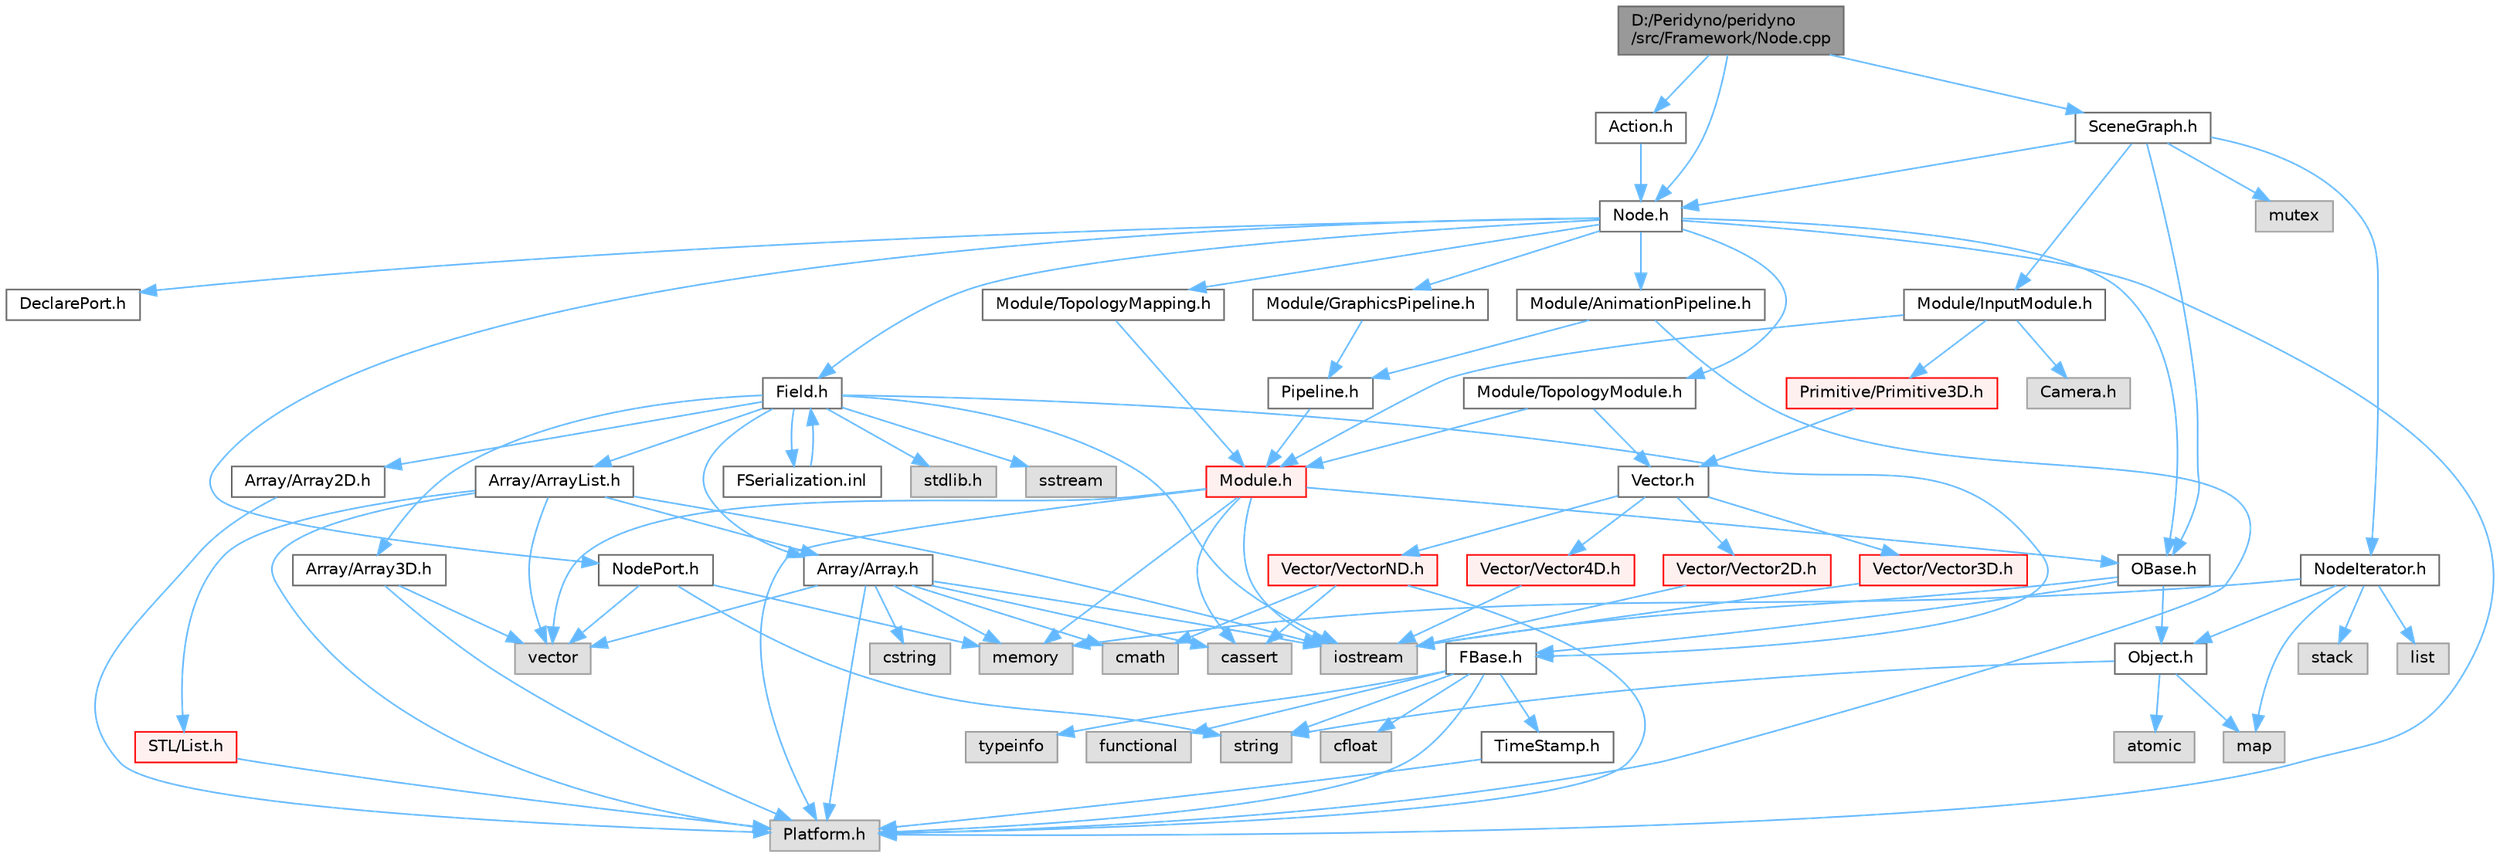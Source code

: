 digraph "D:/Peridyno/peridyno/src/Framework/Node.cpp"
{
 // LATEX_PDF_SIZE
  bgcolor="transparent";
  edge [fontname=Helvetica,fontsize=10,labelfontname=Helvetica,labelfontsize=10];
  node [fontname=Helvetica,fontsize=10,shape=box,height=0.2,width=0.4];
  Node1 [id="Node000001",label="D:/Peridyno/peridyno\l/src/Framework/Node.cpp",height=0.2,width=0.4,color="gray40", fillcolor="grey60", style="filled", fontcolor="black",tooltip=" "];
  Node1 -> Node2 [id="edge1_Node000001_Node000002",color="steelblue1",style="solid",tooltip=" "];
  Node2 [id="Node000002",label="Node.h",height=0.2,width=0.4,color="grey40", fillcolor="white", style="filled",URL="$_node_8h.html",tooltip=" "];
  Node2 -> Node3 [id="edge2_Node000002_Node000003",color="steelblue1",style="solid",tooltip=" "];
  Node3 [id="Node000003",label="OBase.h",height=0.2,width=0.4,color="grey40", fillcolor="white", style="filled",URL="$_o_base_8h.html",tooltip=" "];
  Node3 -> Node4 [id="edge3_Node000003_Node000004",color="steelblue1",style="solid",tooltip=" "];
  Node4 [id="Node000004",label="iostream",height=0.2,width=0.4,color="grey60", fillcolor="#E0E0E0", style="filled",tooltip=" "];
  Node3 -> Node5 [id="edge4_Node000003_Node000005",color="steelblue1",style="solid",tooltip=" "];
  Node5 [id="Node000005",label="FBase.h",height=0.2,width=0.4,color="grey40", fillcolor="white", style="filled",URL="$_f_base_8h.html",tooltip=" "];
  Node5 -> Node6 [id="edge5_Node000005_Node000006",color="steelblue1",style="solid",tooltip=" "];
  Node6 [id="Node000006",label="Platform.h",height=0.2,width=0.4,color="grey60", fillcolor="#E0E0E0", style="filled",tooltip=" "];
  Node5 -> Node7 [id="edge6_Node000005_Node000007",color="steelblue1",style="solid",tooltip=" "];
  Node7 [id="Node000007",label="TimeStamp.h",height=0.2,width=0.4,color="grey40", fillcolor="white", style="filled",URL="$_time_stamp_8h.html",tooltip=" "];
  Node7 -> Node6 [id="edge7_Node000007_Node000006",color="steelblue1",style="solid",tooltip=" "];
  Node5 -> Node8 [id="edge8_Node000005_Node000008",color="steelblue1",style="solid",tooltip=" "];
  Node8 [id="Node000008",label="typeinfo",height=0.2,width=0.4,color="grey60", fillcolor="#E0E0E0", style="filled",tooltip=" "];
  Node5 -> Node9 [id="edge9_Node000005_Node000009",color="steelblue1",style="solid",tooltip=" "];
  Node9 [id="Node000009",label="string",height=0.2,width=0.4,color="grey60", fillcolor="#E0E0E0", style="filled",tooltip=" "];
  Node5 -> Node10 [id="edge10_Node000005_Node000010",color="steelblue1",style="solid",tooltip=" "];
  Node10 [id="Node000010",label="functional",height=0.2,width=0.4,color="grey60", fillcolor="#E0E0E0", style="filled",tooltip=" "];
  Node5 -> Node11 [id="edge11_Node000005_Node000011",color="steelblue1",style="solid",tooltip=" "];
  Node11 [id="Node000011",label="cfloat",height=0.2,width=0.4,color="grey60", fillcolor="#E0E0E0", style="filled",tooltip=" "];
  Node3 -> Node12 [id="edge12_Node000003_Node000012",color="steelblue1",style="solid",tooltip=" "];
  Node12 [id="Node000012",label="Object.h",height=0.2,width=0.4,color="grey40", fillcolor="white", style="filled",URL="$_object_8h.html",tooltip=" "];
  Node12 -> Node9 [id="edge13_Node000012_Node000009",color="steelblue1",style="solid",tooltip=" "];
  Node12 -> Node13 [id="edge14_Node000012_Node000013",color="steelblue1",style="solid",tooltip=" "];
  Node13 [id="Node000013",label="atomic",height=0.2,width=0.4,color="grey60", fillcolor="#E0E0E0", style="filled",tooltip=" "];
  Node12 -> Node14 [id="edge15_Node000012_Node000014",color="steelblue1",style="solid",tooltip=" "];
  Node14 [id="Node000014",label="map",height=0.2,width=0.4,color="grey60", fillcolor="#E0E0E0", style="filled",tooltip=" "];
  Node2 -> Node15 [id="edge16_Node000002_Node000015",color="steelblue1",style="solid",tooltip=" "];
  Node15 [id="Node000015",label="Field.h",height=0.2,width=0.4,color="grey40", fillcolor="white", style="filled",URL="$_field_8h.html",tooltip=" "];
  Node15 -> Node4 [id="edge17_Node000015_Node000004",color="steelblue1",style="solid",tooltip=" "];
  Node15 -> Node16 [id="edge18_Node000015_Node000016",color="steelblue1",style="solid",tooltip=" "];
  Node16 [id="Node000016",label="stdlib.h",height=0.2,width=0.4,color="grey60", fillcolor="#E0E0E0", style="filled",tooltip=" "];
  Node15 -> Node17 [id="edge19_Node000015_Node000017",color="steelblue1",style="solid",tooltip=" "];
  Node17 [id="Node000017",label="sstream",height=0.2,width=0.4,color="grey60", fillcolor="#E0E0E0", style="filled",tooltip=" "];
  Node15 -> Node5 [id="edge20_Node000015_Node000005",color="steelblue1",style="solid",tooltip=" "];
  Node15 -> Node18 [id="edge21_Node000015_Node000018",color="steelblue1",style="solid",tooltip=" "];
  Node18 [id="Node000018",label="Array/Array.h",height=0.2,width=0.4,color="grey40", fillcolor="white", style="filled",URL="$_array_8h.html",tooltip=" "];
  Node18 -> Node6 [id="edge22_Node000018_Node000006",color="steelblue1",style="solid",tooltip=" "];
  Node18 -> Node19 [id="edge23_Node000018_Node000019",color="steelblue1",style="solid",tooltip=" "];
  Node19 [id="Node000019",label="cassert",height=0.2,width=0.4,color="grey60", fillcolor="#E0E0E0", style="filled",tooltip=" "];
  Node18 -> Node20 [id="edge24_Node000018_Node000020",color="steelblue1",style="solid",tooltip=" "];
  Node20 [id="Node000020",label="vector",height=0.2,width=0.4,color="grey60", fillcolor="#E0E0E0", style="filled",tooltip=" "];
  Node18 -> Node4 [id="edge25_Node000018_Node000004",color="steelblue1",style="solid",tooltip=" "];
  Node18 -> Node21 [id="edge26_Node000018_Node000021",color="steelblue1",style="solid",tooltip=" "];
  Node21 [id="Node000021",label="cstring",height=0.2,width=0.4,color="grey60", fillcolor="#E0E0E0", style="filled",tooltip=" "];
  Node18 -> Node22 [id="edge27_Node000018_Node000022",color="steelblue1",style="solid",tooltip=" "];
  Node22 [id="Node000022",label="memory",height=0.2,width=0.4,color="grey60", fillcolor="#E0E0E0", style="filled",tooltip=" "];
  Node18 -> Node23 [id="edge28_Node000018_Node000023",color="steelblue1",style="solid",tooltip=" "];
  Node23 [id="Node000023",label="cmath",height=0.2,width=0.4,color="grey60", fillcolor="#E0E0E0", style="filled",tooltip=" "];
  Node15 -> Node24 [id="edge29_Node000015_Node000024",color="steelblue1",style="solid",tooltip=" "];
  Node24 [id="Node000024",label="Array/Array2D.h",height=0.2,width=0.4,color="grey40", fillcolor="white", style="filled",URL="$_array2_d_8h.html",tooltip=" "];
  Node24 -> Node6 [id="edge30_Node000024_Node000006",color="steelblue1",style="solid",tooltip=" "];
  Node15 -> Node25 [id="edge31_Node000015_Node000025",color="steelblue1",style="solid",tooltip=" "];
  Node25 [id="Node000025",label="Array/Array3D.h",height=0.2,width=0.4,color="grey40", fillcolor="white", style="filled",URL="$_array3_d_8h.html",tooltip=" "];
  Node25 -> Node6 [id="edge32_Node000025_Node000006",color="steelblue1",style="solid",tooltip=" "];
  Node25 -> Node20 [id="edge33_Node000025_Node000020",color="steelblue1",style="solid",tooltip=" "];
  Node15 -> Node26 [id="edge34_Node000015_Node000026",color="steelblue1",style="solid",tooltip=" "];
  Node26 [id="Node000026",label="Array/ArrayList.h",height=0.2,width=0.4,color="grey40", fillcolor="white", style="filled",URL="$_array_list_8h.html",tooltip=" "];
  Node26 -> Node20 [id="edge35_Node000026_Node000020",color="steelblue1",style="solid",tooltip=" "];
  Node26 -> Node4 [id="edge36_Node000026_Node000004",color="steelblue1",style="solid",tooltip=" "];
  Node26 -> Node6 [id="edge37_Node000026_Node000006",color="steelblue1",style="solid",tooltip=" "];
  Node26 -> Node27 [id="edge38_Node000026_Node000027",color="steelblue1",style="solid",tooltip=" "];
  Node27 [id="Node000027",label="STL/List.h",height=0.2,width=0.4,color="red", fillcolor="#FFF0F0", style="filled",URL="$_list_8h.html",tooltip=" "];
  Node27 -> Node6 [id="edge39_Node000027_Node000006",color="steelblue1",style="solid",tooltip=" "];
  Node26 -> Node18 [id="edge40_Node000026_Node000018",color="steelblue1",style="solid",tooltip=" "];
  Node15 -> Node67 [id="edge41_Node000015_Node000067",color="steelblue1",style="solid",tooltip=" "];
  Node67 [id="Node000067",label="FSerialization.inl",height=0.2,width=0.4,color="grey40", fillcolor="white", style="filled",URL="$_f_serialization_8inl.html",tooltip=" "];
  Node67 -> Node15 [id="edge42_Node000067_Node000015",color="steelblue1",style="solid",tooltip=" "];
  Node2 -> Node6 [id="edge43_Node000002_Node000006",color="steelblue1",style="solid",tooltip=" "];
  Node2 -> Node68 [id="edge44_Node000002_Node000068",color="steelblue1",style="solid",tooltip=" "];
  Node68 [id="Node000068",label="DeclarePort.h",height=0.2,width=0.4,color="grey40", fillcolor="white", style="filled",URL="$_declare_port_8h.html",tooltip=" "];
  Node2 -> Node69 [id="edge45_Node000002_Node000069",color="steelblue1",style="solid",tooltip=" "];
  Node69 [id="Node000069",label="NodePort.h",height=0.2,width=0.4,color="grey40", fillcolor="white", style="filled",URL="$_node_port_8h.html",tooltip=" "];
  Node69 -> Node9 [id="edge46_Node000069_Node000009",color="steelblue1",style="solid",tooltip=" "];
  Node69 -> Node20 [id="edge47_Node000069_Node000020",color="steelblue1",style="solid",tooltip=" "];
  Node69 -> Node22 [id="edge48_Node000069_Node000022",color="steelblue1",style="solid",tooltip=" "];
  Node2 -> Node70 [id="edge49_Node000002_Node000070",color="steelblue1",style="solid",tooltip=" "];
  Node70 [id="Node000070",label="Module/TopologyModule.h",height=0.2,width=0.4,color="grey40", fillcolor="white", style="filled",URL="$_topology_module_8h.html",tooltip=" "];
  Node70 -> Node31 [id="edge50_Node000070_Node000031",color="steelblue1",style="solid",tooltip=" "];
  Node31 [id="Node000031",label="Vector.h",height=0.2,width=0.4,color="grey40", fillcolor="white", style="filled",URL="$_vector_8h.html",tooltip=" "];
  Node31 -> Node32 [id="edge51_Node000031_Node000032",color="steelblue1",style="solid",tooltip=" "];
  Node32 [id="Node000032",label="Vector/Vector2D.h",height=0.2,width=0.4,color="red", fillcolor="#FFF0F0", style="filled",URL="$_vector2_d_8h.html",tooltip=" "];
  Node32 -> Node4 [id="edge52_Node000032_Node000004",color="steelblue1",style="solid",tooltip=" "];
  Node31 -> Node38 [id="edge53_Node000031_Node000038",color="steelblue1",style="solid",tooltip=" "];
  Node38 [id="Node000038",label="Vector/Vector3D.h",height=0.2,width=0.4,color="red", fillcolor="#FFF0F0", style="filled",URL="$_vector3_d_8h.html",tooltip=" "];
  Node38 -> Node4 [id="edge54_Node000038_Node000004",color="steelblue1",style="solid",tooltip=" "];
  Node31 -> Node41 [id="edge55_Node000031_Node000041",color="steelblue1",style="solid",tooltip=" "];
  Node41 [id="Node000041",label="Vector/Vector4D.h",height=0.2,width=0.4,color="red", fillcolor="#FFF0F0", style="filled",URL="$_vector4_d_8h.html",tooltip=" "];
  Node41 -> Node4 [id="edge56_Node000041_Node000004",color="steelblue1",style="solid",tooltip=" "];
  Node31 -> Node44 [id="edge57_Node000031_Node000044",color="steelblue1",style="solid",tooltip=" "];
  Node44 [id="Node000044",label="Vector/VectorND.h",height=0.2,width=0.4,color="red", fillcolor="#FFF0F0", style="filled",URL="$_vector_n_d_8h.html",tooltip=" "];
  Node44 -> Node23 [id="edge58_Node000044_Node000023",color="steelblue1",style="solid",tooltip=" "];
  Node44 -> Node19 [id="edge59_Node000044_Node000019",color="steelblue1",style="solid",tooltip=" "];
  Node44 -> Node6 [id="edge60_Node000044_Node000006",color="steelblue1",style="solid",tooltip=" "];
  Node70 -> Node71 [id="edge61_Node000070_Node000071",color="steelblue1",style="solid",tooltip=" "];
  Node71 [id="Node000071",label="Module.h",height=0.2,width=0.4,color="red", fillcolor="#FFF0F0", style="filled",URL="$_module_8h.html",tooltip=" "];
  Node71 -> Node6 [id="edge62_Node000071_Node000006",color="steelblue1",style="solid",tooltip=" "];
  Node71 -> Node22 [id="edge63_Node000071_Node000022",color="steelblue1",style="solid",tooltip=" "];
  Node71 -> Node20 [id="edge64_Node000071_Node000020",color="steelblue1",style="solid",tooltip=" "];
  Node71 -> Node19 [id="edge65_Node000071_Node000019",color="steelblue1",style="solid",tooltip=" "];
  Node71 -> Node4 [id="edge66_Node000071_Node000004",color="steelblue1",style="solid",tooltip=" "];
  Node71 -> Node3 [id="edge67_Node000071_Node000003",color="steelblue1",style="solid",tooltip=" "];
  Node2 -> Node91 [id="edge68_Node000002_Node000091",color="steelblue1",style="solid",tooltip=" "];
  Node91 [id="Node000091",label="Module/TopologyMapping.h",height=0.2,width=0.4,color="grey40", fillcolor="white", style="filled",URL="$_topology_mapping_8h.html",tooltip=" "];
  Node91 -> Node71 [id="edge69_Node000091_Node000071",color="steelblue1",style="solid",tooltip=" "];
  Node2 -> Node92 [id="edge70_Node000002_Node000092",color="steelblue1",style="solid",tooltip=" "];
  Node92 [id="Node000092",label="Module/AnimationPipeline.h",height=0.2,width=0.4,color="grey40", fillcolor="white", style="filled",URL="$_animation_pipeline_8h.html",tooltip=" "];
  Node92 -> Node93 [id="edge71_Node000092_Node000093",color="steelblue1",style="solid",tooltip=" "];
  Node93 [id="Node000093",label="Pipeline.h",height=0.2,width=0.4,color="grey40", fillcolor="white", style="filled",URL="$_pipeline_8h.html",tooltip=" "];
  Node93 -> Node71 [id="edge72_Node000093_Node000071",color="steelblue1",style="solid",tooltip=" "];
  Node92 -> Node6 [id="edge73_Node000092_Node000006",color="steelblue1",style="solid",tooltip=" "];
  Node2 -> Node94 [id="edge74_Node000002_Node000094",color="steelblue1",style="solid",tooltip=" "];
  Node94 [id="Node000094",label="Module/GraphicsPipeline.h",height=0.2,width=0.4,color="grey40", fillcolor="white", style="filled",URL="$_graphics_pipeline_8h.html",tooltip=" "];
  Node94 -> Node93 [id="edge75_Node000094_Node000093",color="steelblue1",style="solid",tooltip=" "];
  Node1 -> Node95 [id="edge76_Node000001_Node000095",color="steelblue1",style="solid",tooltip=" "];
  Node95 [id="Node000095",label="Action.h",height=0.2,width=0.4,color="grey40", fillcolor="white", style="filled",URL="$_action_8h.html",tooltip=" "];
  Node95 -> Node2 [id="edge77_Node000095_Node000002",color="steelblue1",style="solid",tooltip=" "];
  Node1 -> Node96 [id="edge78_Node000001_Node000096",color="steelblue1",style="solid",tooltip=" "];
  Node96 [id="Node000096",label="SceneGraph.h",height=0.2,width=0.4,color="grey40", fillcolor="white", style="filled",URL="$_scene_graph_8h.html",tooltip=" "];
  Node96 -> Node3 [id="edge79_Node000096_Node000003",color="steelblue1",style="solid",tooltip=" "];
  Node96 -> Node2 [id="edge80_Node000096_Node000002",color="steelblue1",style="solid",tooltip=" "];
  Node96 -> Node97 [id="edge81_Node000096_Node000097",color="steelblue1",style="solid",tooltip=" "];
  Node97 [id="Node000097",label="NodeIterator.h",height=0.2,width=0.4,color="grey40", fillcolor="white", style="filled",URL="$_node_iterator_8h.html",tooltip=" "];
  Node97 -> Node98 [id="edge82_Node000097_Node000098",color="steelblue1",style="solid",tooltip=" "];
  Node98 [id="Node000098",label="stack",height=0.2,width=0.4,color="grey60", fillcolor="#E0E0E0", style="filled",tooltip=" "];
  Node97 -> Node99 [id="edge83_Node000097_Node000099",color="steelblue1",style="solid",tooltip=" "];
  Node99 [id="Node000099",label="list",height=0.2,width=0.4,color="grey60", fillcolor="#E0E0E0", style="filled",tooltip=" "];
  Node97 -> Node14 [id="edge84_Node000097_Node000014",color="steelblue1",style="solid",tooltip=" "];
  Node97 -> Node22 [id="edge85_Node000097_Node000022",color="steelblue1",style="solid",tooltip=" "];
  Node97 -> Node12 [id="edge86_Node000097_Node000012",color="steelblue1",style="solid",tooltip=" "];
  Node96 -> Node100 [id="edge87_Node000096_Node000100",color="steelblue1",style="solid",tooltip=" "];
  Node100 [id="Node000100",label="Module/InputModule.h",height=0.2,width=0.4,color="grey40", fillcolor="white", style="filled",URL="$_input_module_8h.html",tooltip=" "];
  Node100 -> Node71 [id="edge88_Node000100_Node000071",color="steelblue1",style="solid",tooltip=" "];
  Node100 -> Node101 [id="edge89_Node000100_Node000101",color="steelblue1",style="solid",tooltip=" "];
  Node101 [id="Node000101",label="Camera.h",height=0.2,width=0.4,color="grey60", fillcolor="#E0E0E0", style="filled",tooltip=" "];
  Node100 -> Node102 [id="edge90_Node000100_Node000102",color="steelblue1",style="solid",tooltip=" "];
  Node102 [id="Node000102",label="Primitive/Primitive3D.h",height=0.2,width=0.4,color="red", fillcolor="#FFF0F0", style="filled",URL="$_primitive3_d_8h.html",tooltip=" "];
  Node102 -> Node31 [id="edge91_Node000102_Node000031",color="steelblue1",style="solid",tooltip=" "];
  Node96 -> Node73 [id="edge92_Node000096_Node000073",color="steelblue1",style="solid",tooltip=" "];
  Node73 [id="Node000073",label="mutex",height=0.2,width=0.4,color="grey60", fillcolor="#E0E0E0", style="filled",tooltip=" "];
}
